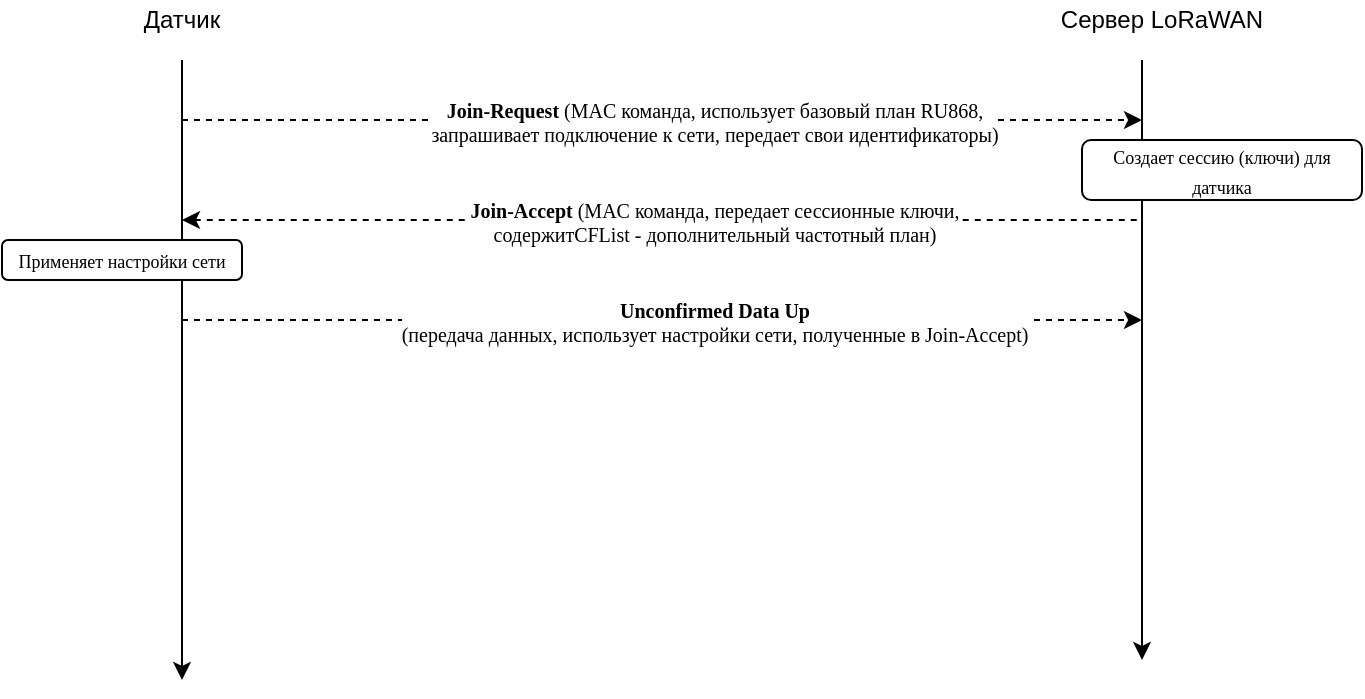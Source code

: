 <mxfile version="14.2.9" type="github"><diagram id="XufAEa3ROOlBY7IFaMoH" name="Page-1"><mxGraphModel dx="813" dy="436" grid="1" gridSize="10" guides="1" tooltips="1" connect="1" arrows="1" fold="1" page="1" pageScale="1" pageWidth="827" pageHeight="1169" math="0" shadow="0"><root><mxCell id="0"/><mxCell id="1" parent="0"/><mxCell id="vEdVGXSmb0X4appwq7l7-1" value="" style="endArrow=classic;html=1;" edge="1" parent="1"><mxGeometry width="50" height="50" relative="1" as="geometry"><mxPoint x="180" y="150" as="sourcePoint"/><mxPoint x="180" y="460" as="targetPoint"/></mxGeometry></mxCell><mxCell id="vEdVGXSmb0X4appwq7l7-2" value="" style="endArrow=classic;html=1;" edge="1" parent="1"><mxGeometry width="50" height="50" relative="1" as="geometry"><mxPoint x="660" y="150" as="sourcePoint"/><mxPoint x="660" y="450" as="targetPoint"/></mxGeometry></mxCell><mxCell id="vEdVGXSmb0X4appwq7l7-4" value="Датчик" style="text;html=1;strokeColor=none;fillColor=none;align=center;verticalAlign=middle;whiteSpace=wrap;rounded=0;" vertex="1" parent="1"><mxGeometry x="160" y="120" width="40" height="20" as="geometry"/></mxCell><mxCell id="vEdVGXSmb0X4appwq7l7-5" value="Сервер LoRaWAN" style="text;html=1;strokeColor=none;fillColor=none;align=center;verticalAlign=middle;whiteSpace=wrap;rounded=0;" vertex="1" parent="1"><mxGeometry x="600" y="120" width="140" height="20" as="geometry"/></mxCell><mxCell id="vEdVGXSmb0X4appwq7l7-6" value="" style="endArrow=classic;html=1;dashed=1;" edge="1" parent="1"><mxGeometry width="50" height="50" relative="1" as="geometry"><mxPoint x="180" y="180" as="sourcePoint"/><mxPoint x="660" y="180" as="targetPoint"/></mxGeometry></mxCell><mxCell id="vEdVGXSmb0X4appwq7l7-7" value="&lt;div style=&quot;font-size: 10px&quot;&gt;&lt;b&gt;Join-Request&lt;/b&gt; (MAC команда, использует базовый план RU868, &lt;br style=&quot;font-size: 10px&quot;&gt;&lt;/div&gt;&lt;div style=&quot;font-size: 10px&quot;&gt;запрашивает подключение к сети, передает свои идентификаторы)&lt;/div&gt;" style="edgeLabel;html=1;align=center;verticalAlign=middle;resizable=0;points=[];fontFamily=Georgia;fontSize=10;" vertex="1" connectable="0" parent="vEdVGXSmb0X4appwq7l7-6"><mxGeometry x="0.108" y="-1" relative="1" as="geometry"><mxPoint as="offset"/></mxGeometry></mxCell><mxCell id="vEdVGXSmb0X4appwq7l7-8" value="" style="endArrow=none;html=1;dashed=1;startArrow=classic;startFill=1;endFill=0;" edge="1" parent="1"><mxGeometry width="50" height="50" relative="1" as="geometry"><mxPoint x="180" y="230" as="sourcePoint"/><mxPoint x="660" y="230" as="targetPoint"/></mxGeometry></mxCell><mxCell id="vEdVGXSmb0X4appwq7l7-9" value="&lt;div style=&quot;font-size: 10px&quot;&gt;&lt;b&gt;Join-Accept &lt;/b&gt;(MAC команда, передает сессионные ключи,&lt;br style=&quot;font-size: 10px&quot;&gt;&lt;/div&gt;&lt;div style=&quot;font-size: 10px&quot;&gt;содержитCFList - дополнительный частотный план)&lt;/div&gt;" style="edgeLabel;html=1;align=center;verticalAlign=middle;resizable=0;points=[];fontFamily=Georgia;fontSize=10;" vertex="1" connectable="0" parent="vEdVGXSmb0X4appwq7l7-8"><mxGeometry x="0.108" y="-1" relative="1" as="geometry"><mxPoint as="offset"/></mxGeometry></mxCell><mxCell id="vEdVGXSmb0X4appwq7l7-10" value="&lt;font style=&quot;font-size: 9px&quot; face=&quot;Georgia&quot;&gt;Применяет настройки сети&lt;/font&gt;" style="rounded=1;whiteSpace=wrap;html=1;fontFamily=Georgia;" vertex="1" parent="1"><mxGeometry x="90" y="240" width="120" height="20" as="geometry"/></mxCell><mxCell id="vEdVGXSmb0X4appwq7l7-11" value="&lt;font style=&quot;font-size: 9px&quot;&gt;Создает сессию (ключи) для датчика&lt;br&gt;&lt;/font&gt;" style="rounded=1;whiteSpace=wrap;html=1;fontFamily=Georgia;" vertex="1" parent="1"><mxGeometry x="630" y="190" width="140" height="30" as="geometry"/></mxCell><mxCell id="vEdVGXSmb0X4appwq7l7-12" value="" style="endArrow=classic;html=1;dashed=1;" edge="1" parent="1"><mxGeometry width="50" height="50" relative="1" as="geometry"><mxPoint x="180" y="280" as="sourcePoint"/><mxPoint x="660" y="280" as="targetPoint"/></mxGeometry></mxCell><mxCell id="vEdVGXSmb0X4appwq7l7-13" value="&lt;div style=&quot;font-size: 10px&quot;&gt;&lt;b&gt;Unconfirmed Data Up&lt;/b&gt; &lt;br&gt;&lt;/div&gt;&lt;div style=&quot;font-size: 10px&quot;&gt;(передача данных, использует настройки сети, полученные в Join-Accept)&lt;/div&gt;" style="edgeLabel;html=1;align=center;verticalAlign=middle;resizable=0;points=[];fontFamily=Georgia;fontSize=10;" vertex="1" connectable="0" parent="vEdVGXSmb0X4appwq7l7-12"><mxGeometry x="0.108" y="-1" relative="1" as="geometry"><mxPoint as="offset"/></mxGeometry></mxCell></root></mxGraphModel></diagram></mxfile>